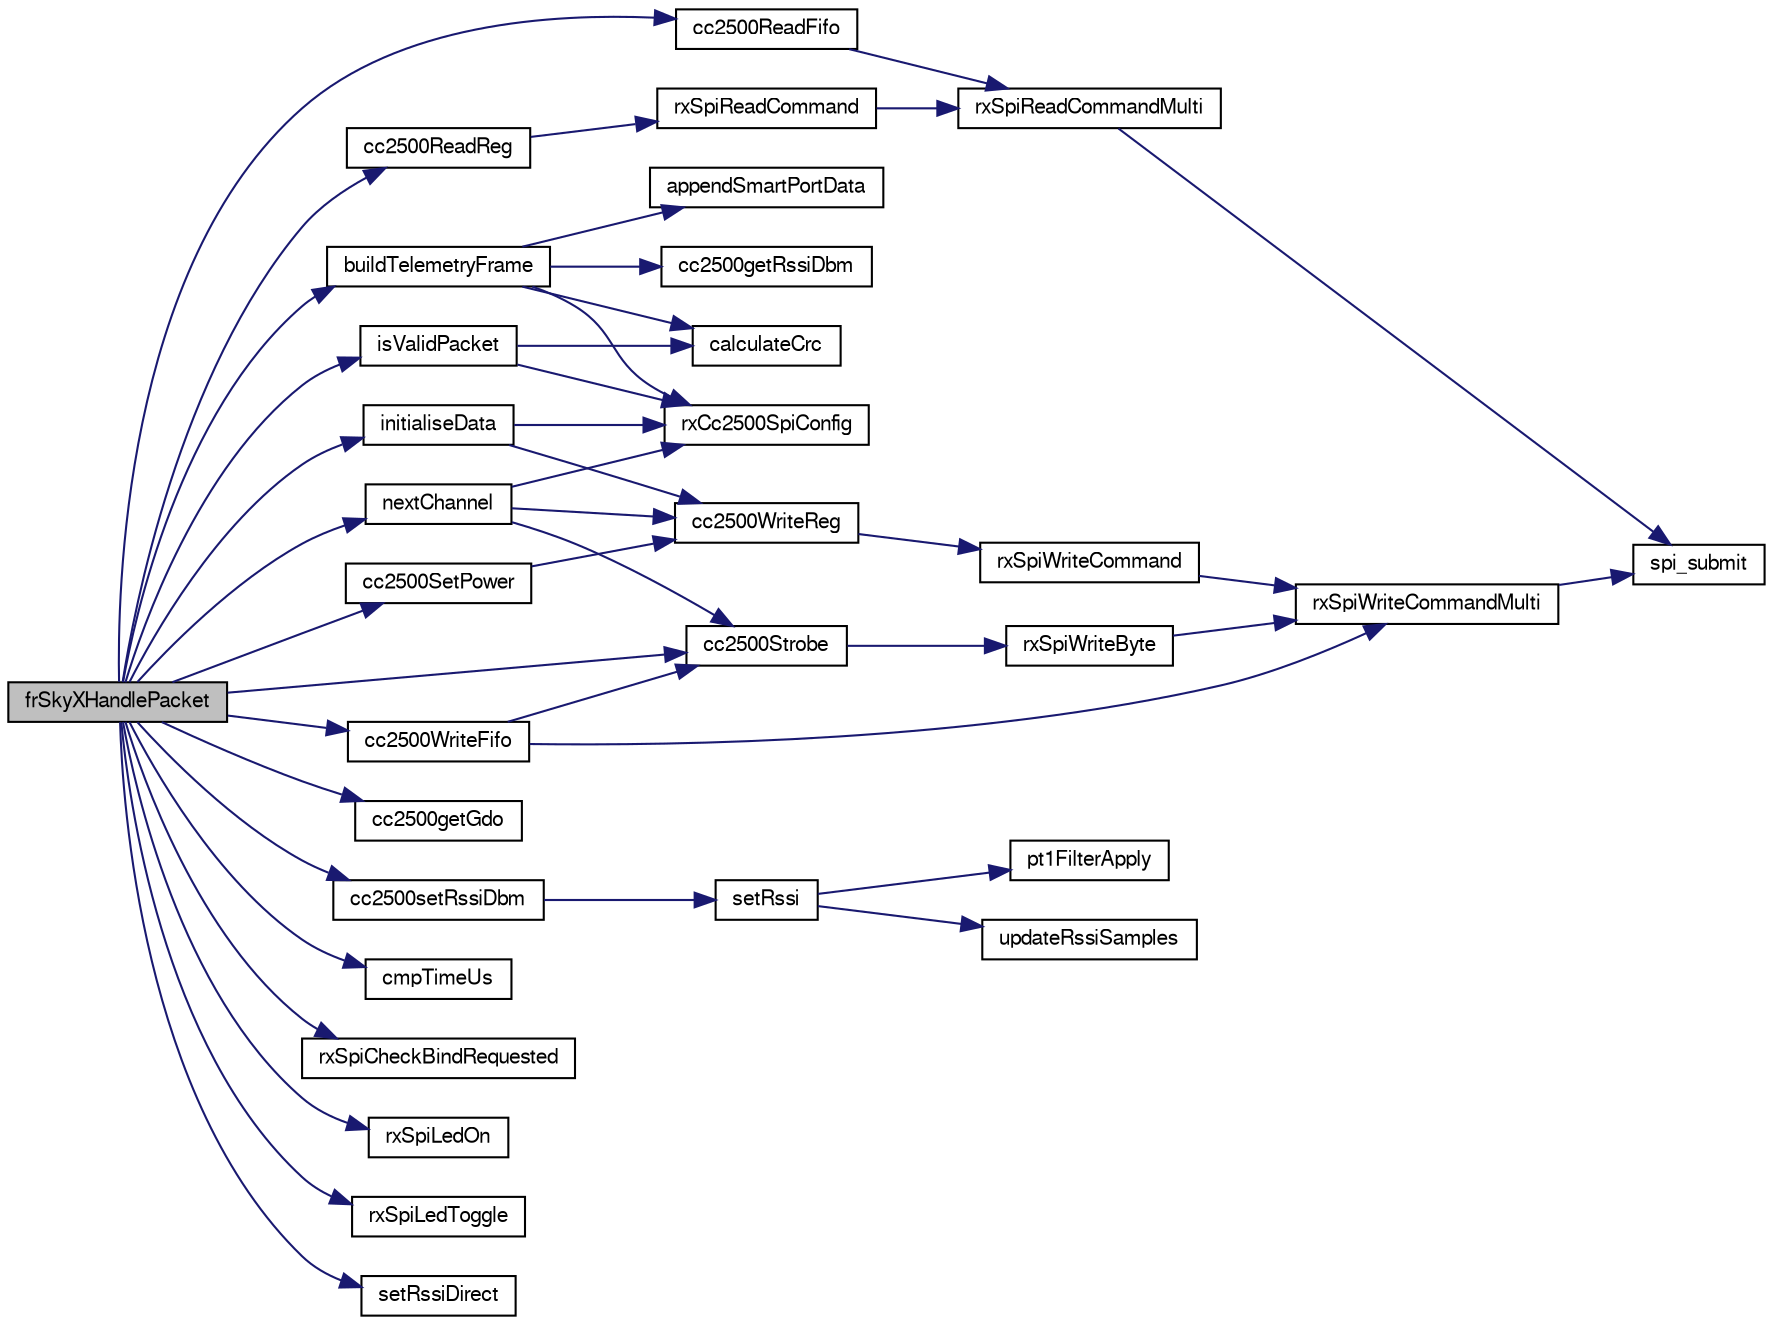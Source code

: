 digraph "frSkyXHandlePacket"
{
  edge [fontname="FreeSans",fontsize="10",labelfontname="FreeSans",labelfontsize="10"];
  node [fontname="FreeSans",fontsize="10",shape=record];
  rankdir="LR";
  Node1 [label="frSkyXHandlePacket",height=0.2,width=0.4,color="black", fillcolor="grey75", style="filled", fontcolor="black"];
  Node1 -> Node2 [color="midnightblue",fontsize="10",style="solid",fontname="FreeSans"];
  Node2 [label="buildTelemetryFrame",height=0.2,width=0.4,color="black", fillcolor="white", style="filled",URL="$cc2500__frsky__x_8c.html#a9a6f7720d833f05ecb33317f516f1e7c"];
  Node2 -> Node3 [color="midnightblue",fontsize="10",style="solid",fontname="FreeSans"];
  Node3 [label="appendSmartPortData",height=0.2,width=0.4,color="black", fillcolor="white", style="filled",URL="$cc2500__frsky__x_8c.html#aa34ed2efb7e7bcf2f58fe46dd430af16"];
  Node2 -> Node4 [color="midnightblue",fontsize="10",style="solid",fontname="FreeSans"];
  Node4 [label="calculateCrc",height=0.2,width=0.4,color="black", fillcolor="white", style="filled",URL="$cc2500__frsky__x_8c.html#a74b7c623e8494053e65ec2a833b6af6e"];
  Node2 -> Node5 [color="midnightblue",fontsize="10",style="solid",fontname="FreeSans"];
  Node5 [label="cc2500getRssiDbm",height=0.2,width=0.4,color="black", fillcolor="white", style="filled",URL="$cc2500__common_8c.html#adcd2120ef440303205db6619ab61f557"];
  Node2 -> Node6 [color="midnightblue",fontsize="10",style="solid",fontname="FreeSans"];
  Node6 [label="rxCc2500SpiConfig",height=0.2,width=0.4,color="black", fillcolor="white", style="filled",URL="$cc2500__settings_8c.html#aad1629e38fffa025a33f8054243bd6f0"];
  Node1 -> Node7 [color="midnightblue",fontsize="10",style="solid",fontname="FreeSans"];
  Node7 [label="cc2500getGdo",height=0.2,width=0.4,color="black", fillcolor="white", style="filled",URL="$cc2500__common_8c.html#a809767f1771e2d9ec936050fe7ec887e"];
  Node1 -> Node8 [color="midnightblue",fontsize="10",style="solid",fontname="FreeSans"];
  Node8 [label="cc2500ReadFifo",height=0.2,width=0.4,color="black", fillcolor="white", style="filled",URL="$cc2500_8c.html#a15f1360ca73e7301e8fd3ea3a1b0fe35"];
  Node8 -> Node9 [color="midnightblue",fontsize="10",style="solid",fontname="FreeSans"];
  Node9 [label="rxSpiReadCommandMulti",height=0.2,width=0.4,color="black", fillcolor="white", style="filled",URL="$cc2500_8c.html#aa9910adea9b66f2a6e49176819f19b0c"];
  Node9 -> Node10 [color="midnightblue",fontsize="10",style="solid",fontname="FreeSans"];
  Node10 [label="spi_submit",height=0.2,width=0.4,color="black", fillcolor="white", style="filled",URL="$group__spi.html#ga5d383931766cb373ebad0b8bc26d439d",tooltip="Submit SPI transaction. "];
  Node1 -> Node11 [color="midnightblue",fontsize="10",style="solid",fontname="FreeSans"];
  Node11 [label="cc2500ReadReg",height=0.2,width=0.4,color="black", fillcolor="white", style="filled",URL="$cc2500_8c.html#a16824ba518eea5c5e67b3daeeb599269"];
  Node11 -> Node12 [color="midnightblue",fontsize="10",style="solid",fontname="FreeSans"];
  Node12 [label="rxSpiReadCommand",height=0.2,width=0.4,color="black", fillcolor="white", style="filled",URL="$cc2500_8c.html#a144a5804c6f5e30744e48c7c93d7db5a"];
  Node12 -> Node9 [color="midnightblue",fontsize="10",style="solid",fontname="FreeSans"];
  Node1 -> Node13 [color="midnightblue",fontsize="10",style="solid",fontname="FreeSans"];
  Node13 [label="cc2500SetPower",height=0.2,width=0.4,color="black", fillcolor="white", style="filled",URL="$cc2500_8c.html#a8dfa53cdcbaf0abc1ef7fdf34dc061db"];
  Node13 -> Node14 [color="midnightblue",fontsize="10",style="solid",fontname="FreeSans"];
  Node14 [label="cc2500WriteReg",height=0.2,width=0.4,color="black", fillcolor="white", style="filled",URL="$cc2500_8c.html#a0aafd8cd88f01d28921f047d4435e169"];
  Node14 -> Node15 [color="midnightblue",fontsize="10",style="solid",fontname="FreeSans"];
  Node15 [label="rxSpiWriteCommand",height=0.2,width=0.4,color="black", fillcolor="white", style="filled",URL="$cc2500_8c.html#a15e26bcabc37cb935f279ec8eaff8f89"];
  Node15 -> Node16 [color="midnightblue",fontsize="10",style="solid",fontname="FreeSans"];
  Node16 [label="rxSpiWriteCommandMulti",height=0.2,width=0.4,color="black", fillcolor="white", style="filled",URL="$cc2500_8c.html#aa88e934fdd4f5f4f40dfa59c7060c208"];
  Node16 -> Node10 [color="midnightblue",fontsize="10",style="solid",fontname="FreeSans"];
  Node1 -> Node17 [color="midnightblue",fontsize="10",style="solid",fontname="FreeSans"];
  Node17 [label="cc2500setRssiDbm",height=0.2,width=0.4,color="black", fillcolor="white", style="filled",URL="$cc2500__common_8c.html#acfa3dd5dc7caabd9fb83ab92867a6977"];
  Node17 -> Node18 [color="midnightblue",fontsize="10",style="solid",fontname="FreeSans"];
  Node18 [label="setRssi",height=0.2,width=0.4,color="black", fillcolor="white", style="filled",URL="$cc2500__rx_8c.html#a191331e7da503ea1f4724bbfbe6a577b"];
  Node18 -> Node19 [color="midnightblue",fontsize="10",style="solid",fontname="FreeSans"];
  Node19 [label="pt1FilterApply",height=0.2,width=0.4,color="black", fillcolor="white", style="filled",URL="$cc2500__compat_8c.html#af1fb6da0c755c6227790af1e8e202456"];
  Node18 -> Node20 [color="midnightblue",fontsize="10",style="solid",fontname="FreeSans"];
  Node20 [label="updateRssiSamples",height=0.2,width=0.4,color="black", fillcolor="white", style="filled",URL="$cc2500__rx_8c.html#a507446e9f231754816f61219ee50da4f"];
  Node1 -> Node21 [color="midnightblue",fontsize="10",style="solid",fontname="FreeSans"];
  Node21 [label="cc2500Strobe",height=0.2,width=0.4,color="black", fillcolor="white", style="filled",URL="$cc2500_8c.html#a5f48b0ae3036525c7ddd12b61b2f92cc"];
  Node21 -> Node22 [color="midnightblue",fontsize="10",style="solid",fontname="FreeSans"];
  Node22 [label="rxSpiWriteByte",height=0.2,width=0.4,color="black", fillcolor="white", style="filled",URL="$cc2500_8c.html#af21ded081906c8c7339acef1caeaa8e3"];
  Node22 -> Node16 [color="midnightblue",fontsize="10",style="solid",fontname="FreeSans"];
  Node1 -> Node23 [color="midnightblue",fontsize="10",style="solid",fontname="FreeSans"];
  Node23 [label="cc2500WriteFifo",height=0.2,width=0.4,color="black", fillcolor="white", style="filled",URL="$cc2500_8c.html#a42e861f257bf0fe25f818b040ecaa941"];
  Node23 -> Node21 [color="midnightblue",fontsize="10",style="solid",fontname="FreeSans"];
  Node23 -> Node16 [color="midnightblue",fontsize="10",style="solid",fontname="FreeSans"];
  Node1 -> Node24 [color="midnightblue",fontsize="10",style="solid",fontname="FreeSans"];
  Node24 [label="cmpTimeUs",height=0.2,width=0.4,color="black", fillcolor="white", style="filled",URL="$cc2500__compat_8h.html#aa95c92cdd0d6a0d1687304143281c15d"];
  Node1 -> Node25 [color="midnightblue",fontsize="10",style="solid",fontname="FreeSans"];
  Node25 [label="initialiseData",height=0.2,width=0.4,color="black", fillcolor="white", style="filled",URL="$cc2500__frsky__shared_8c.html#aeb0e66b7e7d77f928e122ea1dfab26fb"];
  Node25 -> Node14 [color="midnightblue",fontsize="10",style="solid",fontname="FreeSans"];
  Node25 -> Node6 [color="midnightblue",fontsize="10",style="solid",fontname="FreeSans"];
  Node1 -> Node26 [color="midnightblue",fontsize="10",style="solid",fontname="FreeSans"];
  Node26 [label="isValidPacket",height=0.2,width=0.4,color="black", fillcolor="white", style="filled",URL="$cc2500__frsky__x_8c.html#ab87853b69b609ffb3e401989b389335f"];
  Node26 -> Node4 [color="midnightblue",fontsize="10",style="solid",fontname="FreeSans"];
  Node26 -> Node6 [color="midnightblue",fontsize="10",style="solid",fontname="FreeSans"];
  Node1 -> Node27 [color="midnightblue",fontsize="10",style="solid",fontname="FreeSans"];
  Node27 [label="nextChannel",height=0.2,width=0.4,color="black", fillcolor="white", style="filled",URL="$cc2500__frsky__shared_8c.html#aad78fae7846fe4f56409cb30fa52947a"];
  Node27 -> Node21 [color="midnightblue",fontsize="10",style="solid",fontname="FreeSans"];
  Node27 -> Node14 [color="midnightblue",fontsize="10",style="solid",fontname="FreeSans"];
  Node27 -> Node6 [color="midnightblue",fontsize="10",style="solid",fontname="FreeSans"];
  Node1 -> Node28 [color="midnightblue",fontsize="10",style="solid",fontname="FreeSans"];
  Node28 [label="rxSpiCheckBindRequested",height=0.2,width=0.4,color="black", fillcolor="white", style="filled",URL="$cc2500__rx__spi__common_8c.html#af3ce512f5a32f9e6142ab1b659ae7524"];
  Node1 -> Node29 [color="midnightblue",fontsize="10",style="solid",fontname="FreeSans"];
  Node29 [label="rxSpiLedOn",height=0.2,width=0.4,color="black", fillcolor="white", style="filled",URL="$cc2500__rx__spi__common_8c.html#a3434f37dd6ed687e9913b595df6c48b5"];
  Node1 -> Node30 [color="midnightblue",fontsize="10",style="solid",fontname="FreeSans"];
  Node30 [label="rxSpiLedToggle",height=0.2,width=0.4,color="black", fillcolor="white", style="filled",URL="$cc2500__rx__spi__common_8c.html#abc6581907d99874fdae12641781254a4"];
  Node1 -> Node31 [color="midnightblue",fontsize="10",style="solid",fontname="FreeSans"];
  Node31 [label="setRssiDirect",height=0.2,width=0.4,color="black", fillcolor="white", style="filled",URL="$cc2500__rx_8c.html#aadb196a12c7d0d65ebf9b334fa4fc580"];
}
